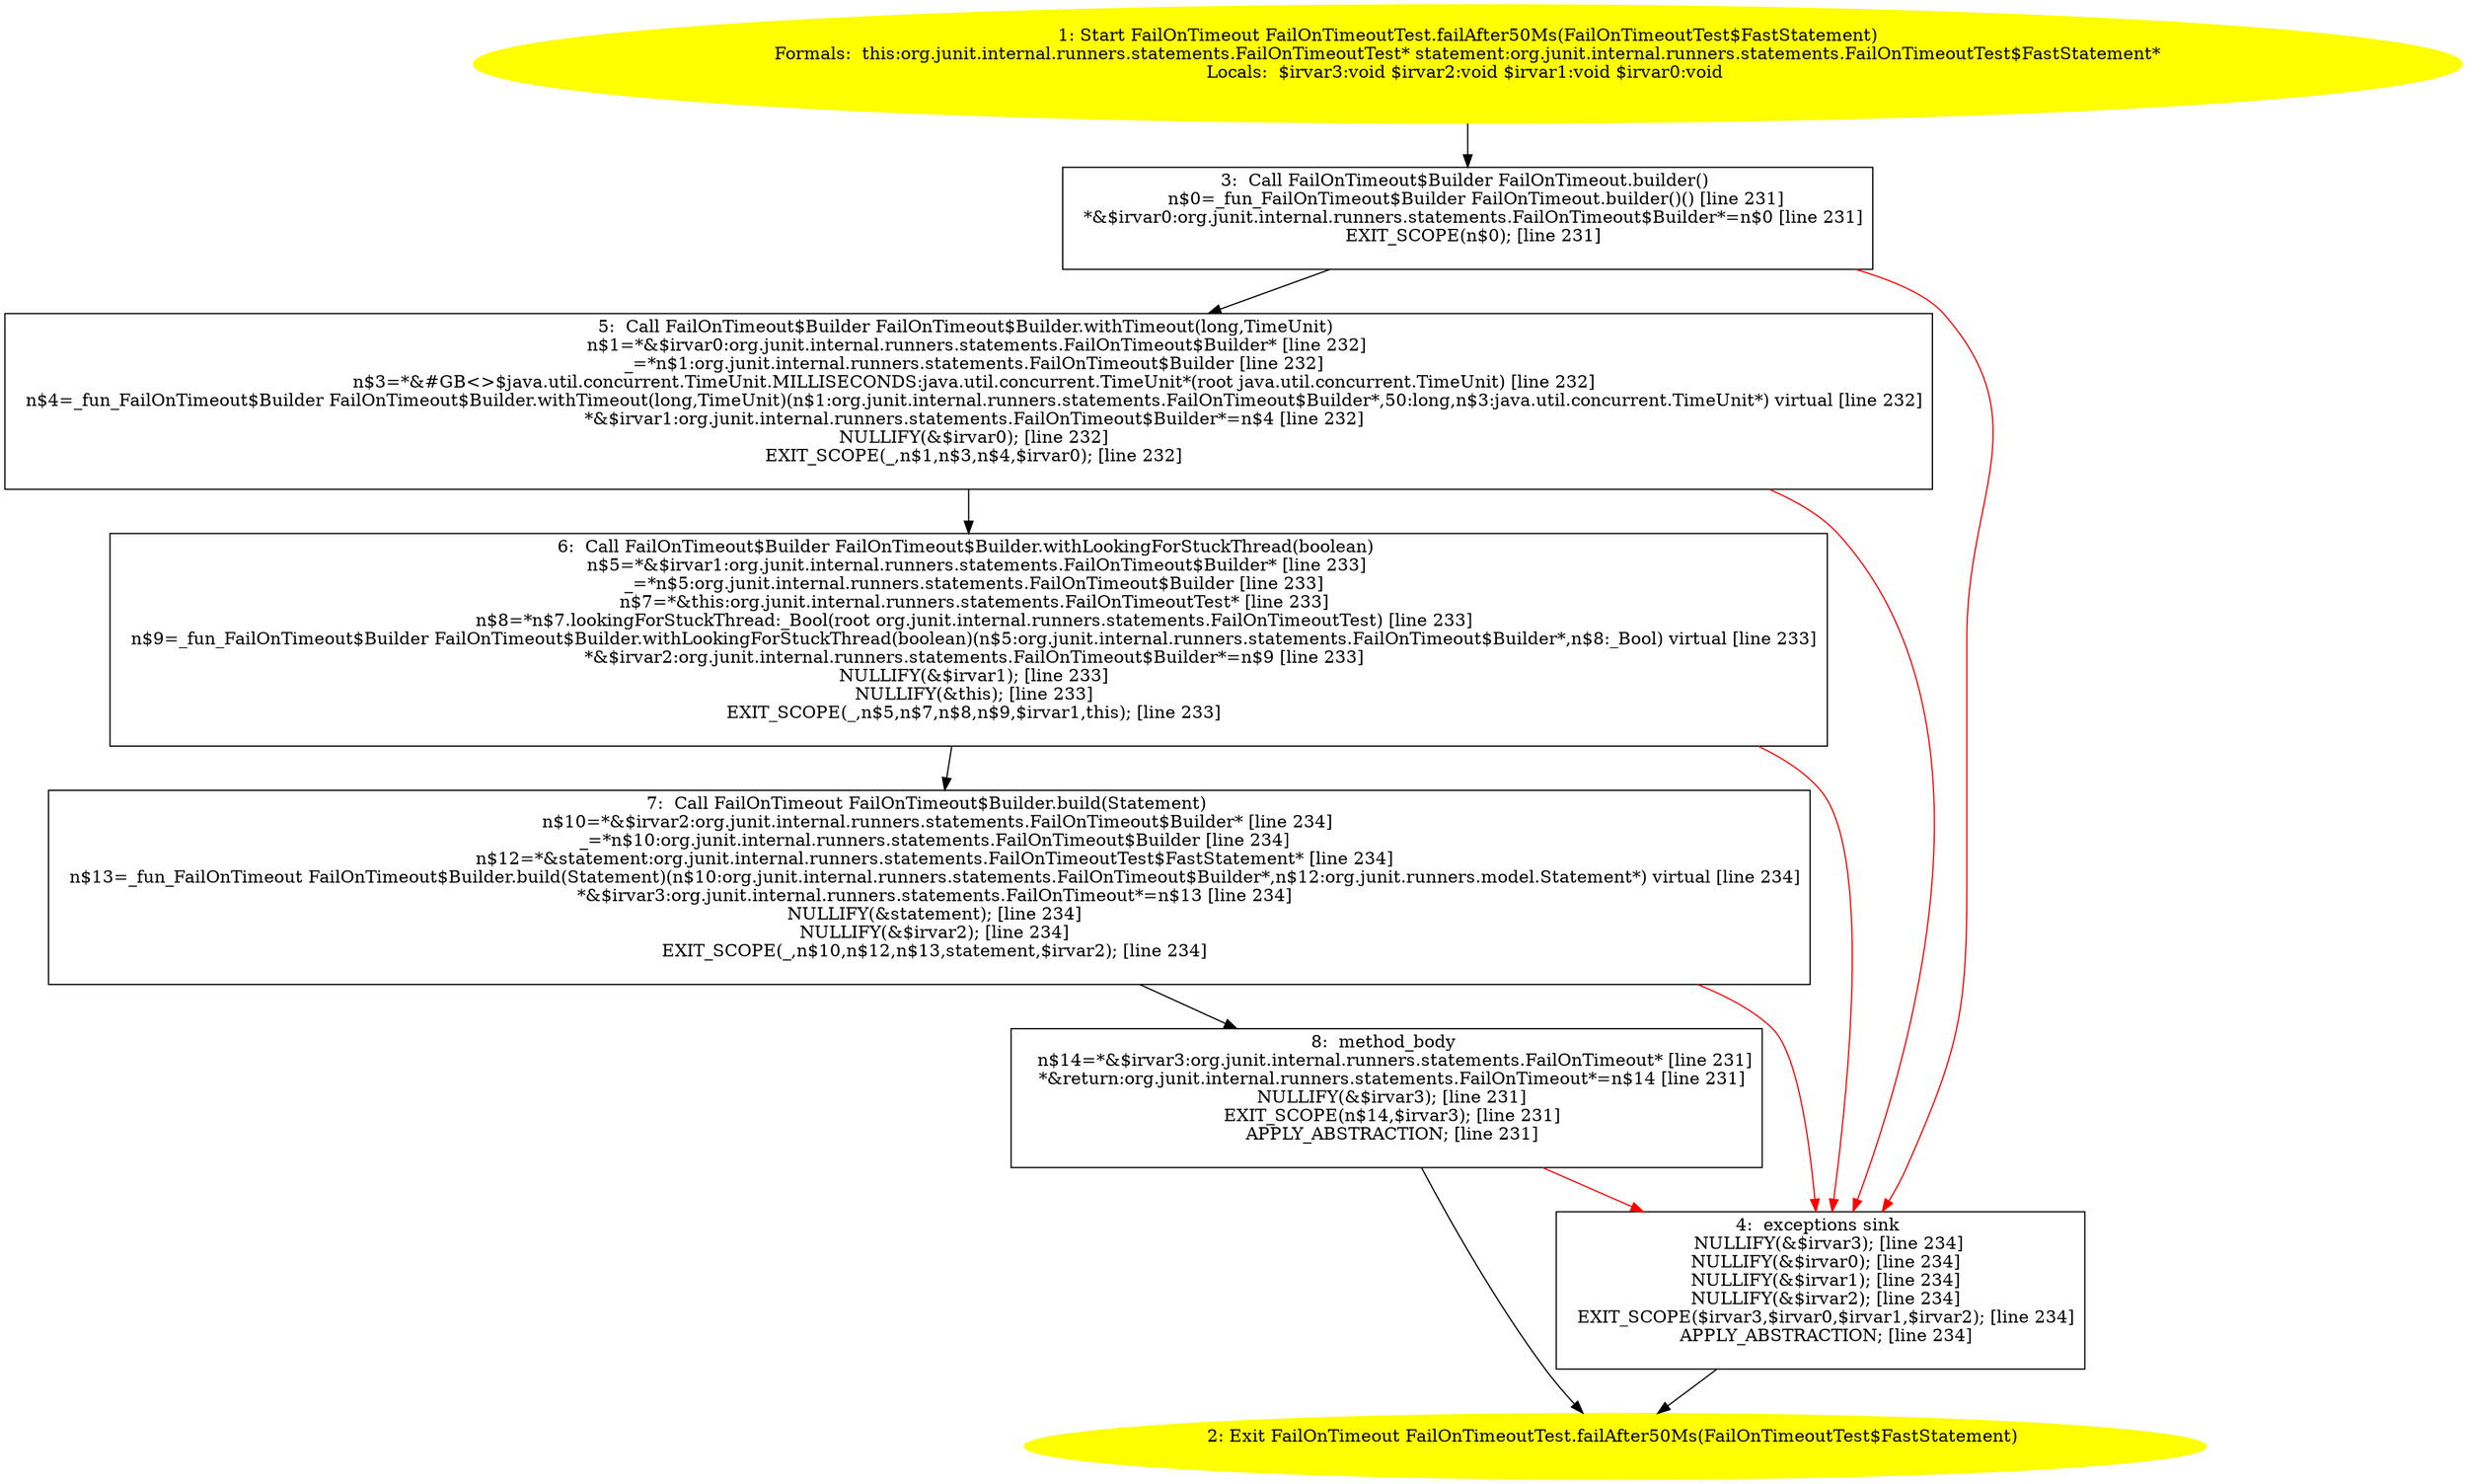 /* @generated */
digraph cfg {
"org.junit.internal.runners.statements.FailOnTimeoutTest.failAfter50Ms(org.junit.internal.runners.sta.6ba9fff1ecb8a7b1545d7b3e00e9bb1d_1" [label="1: Start FailOnTimeout FailOnTimeoutTest.failAfter50Ms(FailOnTimeoutTest$FastStatement)\nFormals:  this:org.junit.internal.runners.statements.FailOnTimeoutTest* statement:org.junit.internal.runners.statements.FailOnTimeoutTest$FastStatement*\nLocals:  $irvar3:void $irvar2:void $irvar1:void $irvar0:void \n  " color=yellow style=filled]
	

	 "org.junit.internal.runners.statements.FailOnTimeoutTest.failAfter50Ms(org.junit.internal.runners.sta.6ba9fff1ecb8a7b1545d7b3e00e9bb1d_1" -> "org.junit.internal.runners.statements.FailOnTimeoutTest.failAfter50Ms(org.junit.internal.runners.sta.6ba9fff1ecb8a7b1545d7b3e00e9bb1d_3" ;
"org.junit.internal.runners.statements.FailOnTimeoutTest.failAfter50Ms(org.junit.internal.runners.sta.6ba9fff1ecb8a7b1545d7b3e00e9bb1d_2" [label="2: Exit FailOnTimeout FailOnTimeoutTest.failAfter50Ms(FailOnTimeoutTest$FastStatement) \n  " color=yellow style=filled]
	

"org.junit.internal.runners.statements.FailOnTimeoutTest.failAfter50Ms(org.junit.internal.runners.sta.6ba9fff1ecb8a7b1545d7b3e00e9bb1d_3" [label="3:  Call FailOnTimeout$Builder FailOnTimeout.builder() \n   n$0=_fun_FailOnTimeout$Builder FailOnTimeout.builder()() [line 231]\n  *&$irvar0:org.junit.internal.runners.statements.FailOnTimeout$Builder*=n$0 [line 231]\n  EXIT_SCOPE(n$0); [line 231]\n " shape="box"]
	

	 "org.junit.internal.runners.statements.FailOnTimeoutTest.failAfter50Ms(org.junit.internal.runners.sta.6ba9fff1ecb8a7b1545d7b3e00e9bb1d_3" -> "org.junit.internal.runners.statements.FailOnTimeoutTest.failAfter50Ms(org.junit.internal.runners.sta.6ba9fff1ecb8a7b1545d7b3e00e9bb1d_5" ;
	 "org.junit.internal.runners.statements.FailOnTimeoutTest.failAfter50Ms(org.junit.internal.runners.sta.6ba9fff1ecb8a7b1545d7b3e00e9bb1d_3" -> "org.junit.internal.runners.statements.FailOnTimeoutTest.failAfter50Ms(org.junit.internal.runners.sta.6ba9fff1ecb8a7b1545d7b3e00e9bb1d_4" [color="red" ];
"org.junit.internal.runners.statements.FailOnTimeoutTest.failAfter50Ms(org.junit.internal.runners.sta.6ba9fff1ecb8a7b1545d7b3e00e9bb1d_4" [label="4:  exceptions sink \n   NULLIFY(&$irvar3); [line 234]\n  NULLIFY(&$irvar0); [line 234]\n  NULLIFY(&$irvar1); [line 234]\n  NULLIFY(&$irvar2); [line 234]\n  EXIT_SCOPE($irvar3,$irvar0,$irvar1,$irvar2); [line 234]\n  APPLY_ABSTRACTION; [line 234]\n " shape="box"]
	

	 "org.junit.internal.runners.statements.FailOnTimeoutTest.failAfter50Ms(org.junit.internal.runners.sta.6ba9fff1ecb8a7b1545d7b3e00e9bb1d_4" -> "org.junit.internal.runners.statements.FailOnTimeoutTest.failAfter50Ms(org.junit.internal.runners.sta.6ba9fff1ecb8a7b1545d7b3e00e9bb1d_2" ;
"org.junit.internal.runners.statements.FailOnTimeoutTest.failAfter50Ms(org.junit.internal.runners.sta.6ba9fff1ecb8a7b1545d7b3e00e9bb1d_5" [label="5:  Call FailOnTimeout$Builder FailOnTimeout$Builder.withTimeout(long,TimeUnit) \n   n$1=*&$irvar0:org.junit.internal.runners.statements.FailOnTimeout$Builder* [line 232]\n  _=*n$1:org.junit.internal.runners.statements.FailOnTimeout$Builder [line 232]\n  n$3=*&#GB<>$java.util.concurrent.TimeUnit.MILLISECONDS:java.util.concurrent.TimeUnit*(root java.util.concurrent.TimeUnit) [line 232]\n  n$4=_fun_FailOnTimeout$Builder FailOnTimeout$Builder.withTimeout(long,TimeUnit)(n$1:org.junit.internal.runners.statements.FailOnTimeout$Builder*,50:long,n$3:java.util.concurrent.TimeUnit*) virtual [line 232]\n  *&$irvar1:org.junit.internal.runners.statements.FailOnTimeout$Builder*=n$4 [line 232]\n  NULLIFY(&$irvar0); [line 232]\n  EXIT_SCOPE(_,n$1,n$3,n$4,$irvar0); [line 232]\n " shape="box"]
	

	 "org.junit.internal.runners.statements.FailOnTimeoutTest.failAfter50Ms(org.junit.internal.runners.sta.6ba9fff1ecb8a7b1545d7b3e00e9bb1d_5" -> "org.junit.internal.runners.statements.FailOnTimeoutTest.failAfter50Ms(org.junit.internal.runners.sta.6ba9fff1ecb8a7b1545d7b3e00e9bb1d_6" ;
	 "org.junit.internal.runners.statements.FailOnTimeoutTest.failAfter50Ms(org.junit.internal.runners.sta.6ba9fff1ecb8a7b1545d7b3e00e9bb1d_5" -> "org.junit.internal.runners.statements.FailOnTimeoutTest.failAfter50Ms(org.junit.internal.runners.sta.6ba9fff1ecb8a7b1545d7b3e00e9bb1d_4" [color="red" ];
"org.junit.internal.runners.statements.FailOnTimeoutTest.failAfter50Ms(org.junit.internal.runners.sta.6ba9fff1ecb8a7b1545d7b3e00e9bb1d_6" [label="6:  Call FailOnTimeout$Builder FailOnTimeout$Builder.withLookingForStuckThread(boolean) \n   n$5=*&$irvar1:org.junit.internal.runners.statements.FailOnTimeout$Builder* [line 233]\n  _=*n$5:org.junit.internal.runners.statements.FailOnTimeout$Builder [line 233]\n  n$7=*&this:org.junit.internal.runners.statements.FailOnTimeoutTest* [line 233]\n  n$8=*n$7.lookingForStuckThread:_Bool(root org.junit.internal.runners.statements.FailOnTimeoutTest) [line 233]\n  n$9=_fun_FailOnTimeout$Builder FailOnTimeout$Builder.withLookingForStuckThread(boolean)(n$5:org.junit.internal.runners.statements.FailOnTimeout$Builder*,n$8:_Bool) virtual [line 233]\n  *&$irvar2:org.junit.internal.runners.statements.FailOnTimeout$Builder*=n$9 [line 233]\n  NULLIFY(&$irvar1); [line 233]\n  NULLIFY(&this); [line 233]\n  EXIT_SCOPE(_,n$5,n$7,n$8,n$9,$irvar1,this); [line 233]\n " shape="box"]
	

	 "org.junit.internal.runners.statements.FailOnTimeoutTest.failAfter50Ms(org.junit.internal.runners.sta.6ba9fff1ecb8a7b1545d7b3e00e9bb1d_6" -> "org.junit.internal.runners.statements.FailOnTimeoutTest.failAfter50Ms(org.junit.internal.runners.sta.6ba9fff1ecb8a7b1545d7b3e00e9bb1d_7" ;
	 "org.junit.internal.runners.statements.FailOnTimeoutTest.failAfter50Ms(org.junit.internal.runners.sta.6ba9fff1ecb8a7b1545d7b3e00e9bb1d_6" -> "org.junit.internal.runners.statements.FailOnTimeoutTest.failAfter50Ms(org.junit.internal.runners.sta.6ba9fff1ecb8a7b1545d7b3e00e9bb1d_4" [color="red" ];
"org.junit.internal.runners.statements.FailOnTimeoutTest.failAfter50Ms(org.junit.internal.runners.sta.6ba9fff1ecb8a7b1545d7b3e00e9bb1d_7" [label="7:  Call FailOnTimeout FailOnTimeout$Builder.build(Statement) \n   n$10=*&$irvar2:org.junit.internal.runners.statements.FailOnTimeout$Builder* [line 234]\n  _=*n$10:org.junit.internal.runners.statements.FailOnTimeout$Builder [line 234]\n  n$12=*&statement:org.junit.internal.runners.statements.FailOnTimeoutTest$FastStatement* [line 234]\n  n$13=_fun_FailOnTimeout FailOnTimeout$Builder.build(Statement)(n$10:org.junit.internal.runners.statements.FailOnTimeout$Builder*,n$12:org.junit.runners.model.Statement*) virtual [line 234]\n  *&$irvar3:org.junit.internal.runners.statements.FailOnTimeout*=n$13 [line 234]\n  NULLIFY(&statement); [line 234]\n  NULLIFY(&$irvar2); [line 234]\n  EXIT_SCOPE(_,n$10,n$12,n$13,statement,$irvar2); [line 234]\n " shape="box"]
	

	 "org.junit.internal.runners.statements.FailOnTimeoutTest.failAfter50Ms(org.junit.internal.runners.sta.6ba9fff1ecb8a7b1545d7b3e00e9bb1d_7" -> "org.junit.internal.runners.statements.FailOnTimeoutTest.failAfter50Ms(org.junit.internal.runners.sta.6ba9fff1ecb8a7b1545d7b3e00e9bb1d_8" ;
	 "org.junit.internal.runners.statements.FailOnTimeoutTest.failAfter50Ms(org.junit.internal.runners.sta.6ba9fff1ecb8a7b1545d7b3e00e9bb1d_7" -> "org.junit.internal.runners.statements.FailOnTimeoutTest.failAfter50Ms(org.junit.internal.runners.sta.6ba9fff1ecb8a7b1545d7b3e00e9bb1d_4" [color="red" ];
"org.junit.internal.runners.statements.FailOnTimeoutTest.failAfter50Ms(org.junit.internal.runners.sta.6ba9fff1ecb8a7b1545d7b3e00e9bb1d_8" [label="8:  method_body \n   n$14=*&$irvar3:org.junit.internal.runners.statements.FailOnTimeout* [line 231]\n  *&return:org.junit.internal.runners.statements.FailOnTimeout*=n$14 [line 231]\n  NULLIFY(&$irvar3); [line 231]\n  EXIT_SCOPE(n$14,$irvar3); [line 231]\n  APPLY_ABSTRACTION; [line 231]\n " shape="box"]
	

	 "org.junit.internal.runners.statements.FailOnTimeoutTest.failAfter50Ms(org.junit.internal.runners.sta.6ba9fff1ecb8a7b1545d7b3e00e9bb1d_8" -> "org.junit.internal.runners.statements.FailOnTimeoutTest.failAfter50Ms(org.junit.internal.runners.sta.6ba9fff1ecb8a7b1545d7b3e00e9bb1d_2" ;
	 "org.junit.internal.runners.statements.FailOnTimeoutTest.failAfter50Ms(org.junit.internal.runners.sta.6ba9fff1ecb8a7b1545d7b3e00e9bb1d_8" -> "org.junit.internal.runners.statements.FailOnTimeoutTest.failAfter50Ms(org.junit.internal.runners.sta.6ba9fff1ecb8a7b1545d7b3e00e9bb1d_4" [color="red" ];
}
